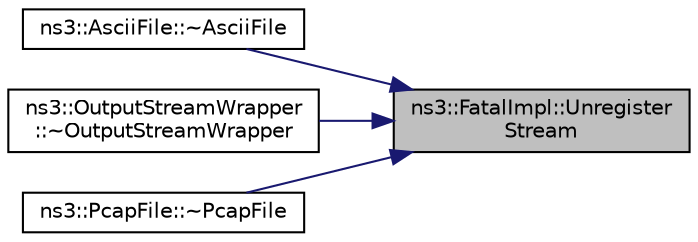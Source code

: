 digraph "ns3::FatalImpl::UnregisterStream"
{
 // LATEX_PDF_SIZE
  edge [fontname="Helvetica",fontsize="10",labelfontname="Helvetica",labelfontsize="10"];
  node [fontname="Helvetica",fontsize="10",shape=record];
  rankdir="RL";
  Node1 [label="ns3::FatalImpl::Unregister\lStream",height=0.2,width=0.4,color="black", fillcolor="grey75", style="filled", fontcolor="black",tooltip="Unregister a stream for flushing on abnormal exit."];
  Node1 -> Node2 [dir="back",color="midnightblue",fontsize="10",style="solid",fontname="Helvetica"];
  Node2 [label="ns3::AsciiFile::~AsciiFile",height=0.2,width=0.4,color="black", fillcolor="white", style="filled",URL="$classns3_1_1_ascii_file.html#ab62b74e325523633ae9101661f86be15",tooltip=" "];
  Node1 -> Node3 [dir="back",color="midnightblue",fontsize="10",style="solid",fontname="Helvetica"];
  Node3 [label="ns3::OutputStreamWrapper\l::~OutputStreamWrapper",height=0.2,width=0.4,color="black", fillcolor="white", style="filled",URL="$classns3_1_1_output_stream_wrapper.html#a1cddf8cd86371273d1dee475c7aae1dc",tooltip=" "];
  Node1 -> Node4 [dir="back",color="midnightblue",fontsize="10",style="solid",fontname="Helvetica"];
  Node4 [label="ns3::PcapFile::~PcapFile",height=0.2,width=0.4,color="black", fillcolor="white", style="filled",URL="$classns3_1_1_pcap_file.html#ae70ee5d4e70678f92635233e36288764",tooltip=" "];
}
